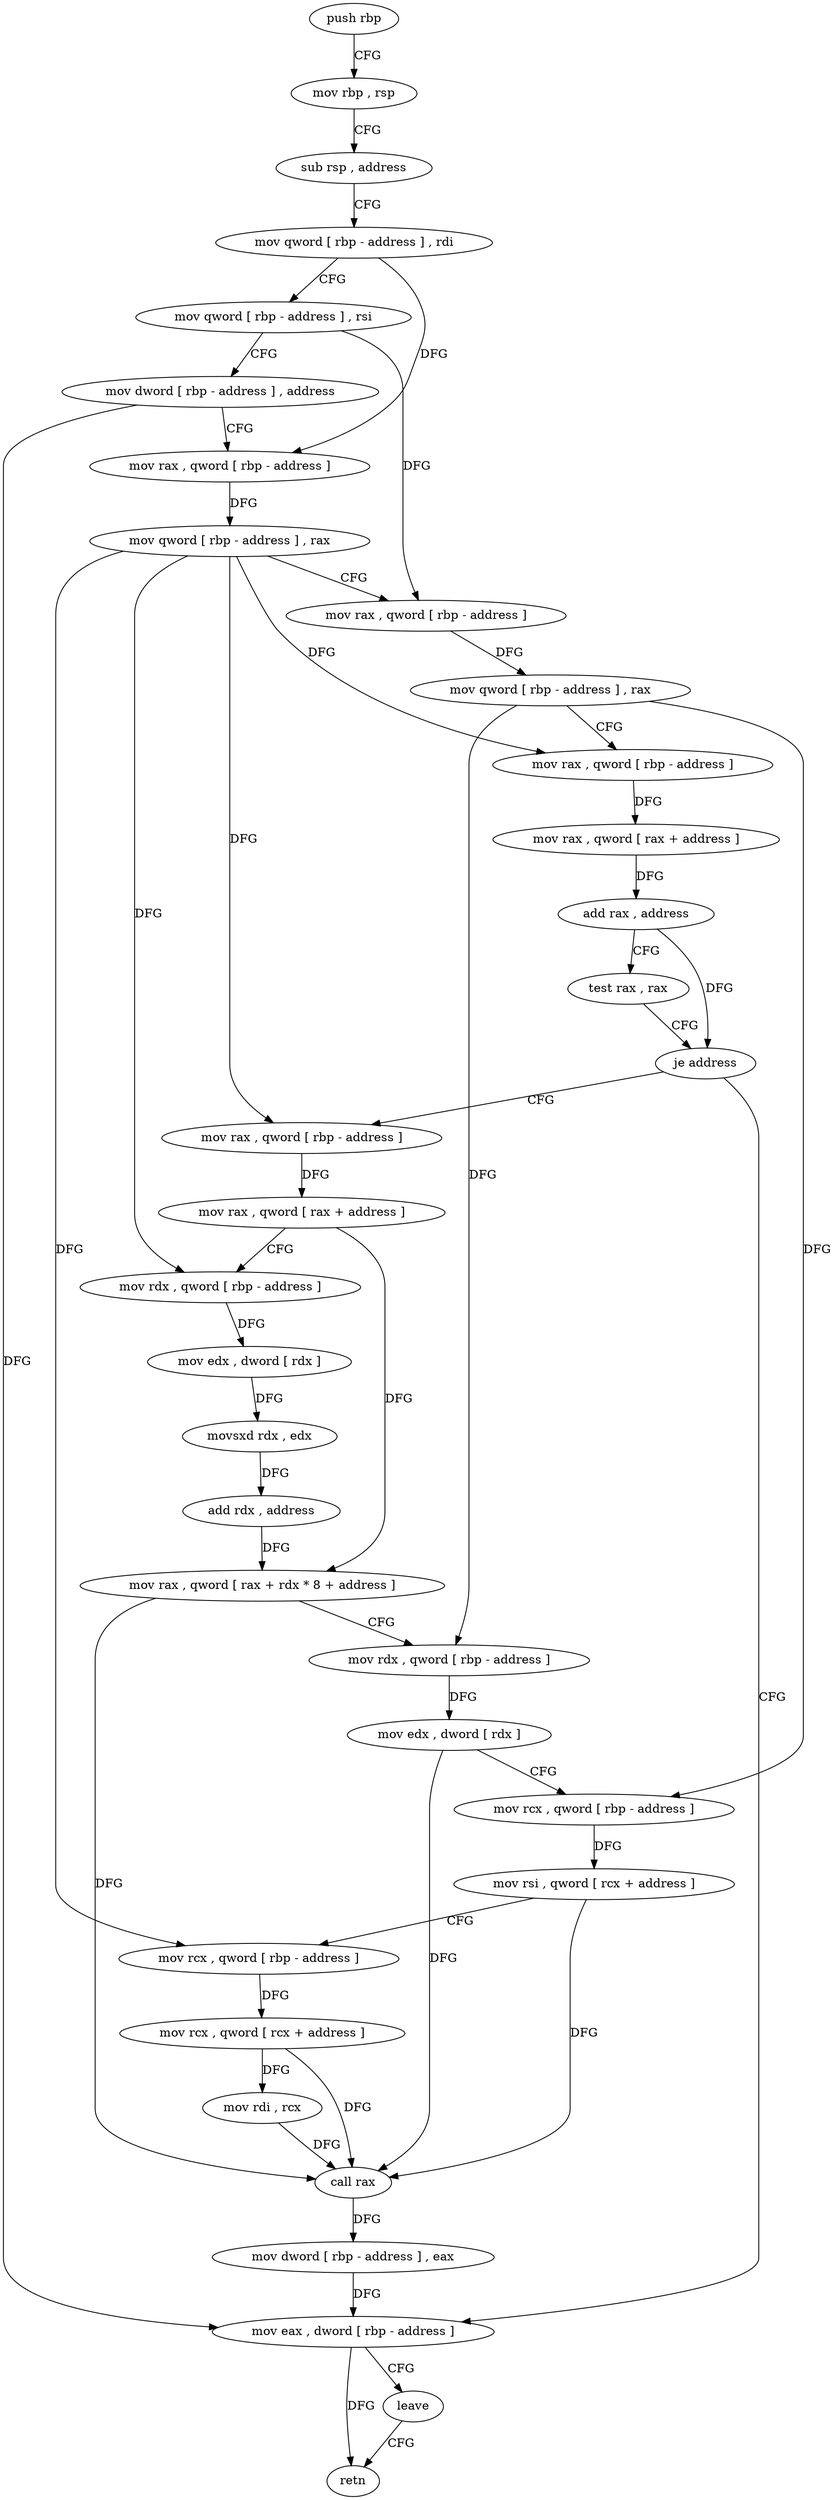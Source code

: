 digraph "func" {
"78844" [label = "push rbp" ]
"78845" [label = "mov rbp , rsp" ]
"78848" [label = "sub rsp , address" ]
"78852" [label = "mov qword [ rbp - address ] , rdi" ]
"78856" [label = "mov qword [ rbp - address ] , rsi" ]
"78860" [label = "mov dword [ rbp - address ] , address" ]
"78867" [label = "mov rax , qword [ rbp - address ]" ]
"78871" [label = "mov qword [ rbp - address ] , rax" ]
"78875" [label = "mov rax , qword [ rbp - address ]" ]
"78879" [label = "mov qword [ rbp - address ] , rax" ]
"78883" [label = "mov rax , qword [ rbp - address ]" ]
"78887" [label = "mov rax , qword [ rax + address ]" ]
"78891" [label = "add rax , address" ]
"78897" [label = "test rax , rax" ]
"78900" [label = "je address" ]
"78958" [label = "mov eax , dword [ rbp - address ]" ]
"78902" [label = "mov rax , qword [ rbp - address ]" ]
"78961" [label = "leave" ]
"78962" [label = "retn" ]
"78906" [label = "mov rax , qword [ rax + address ]" ]
"78910" [label = "mov rdx , qword [ rbp - address ]" ]
"78914" [label = "mov edx , dword [ rdx ]" ]
"78916" [label = "movsxd rdx , edx" ]
"78919" [label = "add rdx , address" ]
"78923" [label = "mov rax , qword [ rax + rdx * 8 + address ]" ]
"78928" [label = "mov rdx , qword [ rbp - address ]" ]
"78932" [label = "mov edx , dword [ rdx ]" ]
"78934" [label = "mov rcx , qword [ rbp - address ]" ]
"78938" [label = "mov rsi , qword [ rcx + address ]" ]
"78942" [label = "mov rcx , qword [ rbp - address ]" ]
"78946" [label = "mov rcx , qword [ rcx + address ]" ]
"78950" [label = "mov rdi , rcx" ]
"78953" [label = "call rax" ]
"78955" [label = "mov dword [ rbp - address ] , eax" ]
"78844" -> "78845" [ label = "CFG" ]
"78845" -> "78848" [ label = "CFG" ]
"78848" -> "78852" [ label = "CFG" ]
"78852" -> "78856" [ label = "CFG" ]
"78852" -> "78867" [ label = "DFG" ]
"78856" -> "78860" [ label = "CFG" ]
"78856" -> "78875" [ label = "DFG" ]
"78860" -> "78867" [ label = "CFG" ]
"78860" -> "78958" [ label = "DFG" ]
"78867" -> "78871" [ label = "DFG" ]
"78871" -> "78875" [ label = "CFG" ]
"78871" -> "78883" [ label = "DFG" ]
"78871" -> "78902" [ label = "DFG" ]
"78871" -> "78910" [ label = "DFG" ]
"78871" -> "78942" [ label = "DFG" ]
"78875" -> "78879" [ label = "DFG" ]
"78879" -> "78883" [ label = "CFG" ]
"78879" -> "78928" [ label = "DFG" ]
"78879" -> "78934" [ label = "DFG" ]
"78883" -> "78887" [ label = "DFG" ]
"78887" -> "78891" [ label = "DFG" ]
"78891" -> "78897" [ label = "CFG" ]
"78891" -> "78900" [ label = "DFG" ]
"78897" -> "78900" [ label = "CFG" ]
"78900" -> "78958" [ label = "CFG" ]
"78900" -> "78902" [ label = "CFG" ]
"78958" -> "78961" [ label = "CFG" ]
"78958" -> "78962" [ label = "DFG" ]
"78902" -> "78906" [ label = "DFG" ]
"78961" -> "78962" [ label = "CFG" ]
"78906" -> "78910" [ label = "CFG" ]
"78906" -> "78923" [ label = "DFG" ]
"78910" -> "78914" [ label = "DFG" ]
"78914" -> "78916" [ label = "DFG" ]
"78916" -> "78919" [ label = "DFG" ]
"78919" -> "78923" [ label = "DFG" ]
"78923" -> "78928" [ label = "CFG" ]
"78923" -> "78953" [ label = "DFG" ]
"78928" -> "78932" [ label = "DFG" ]
"78932" -> "78934" [ label = "CFG" ]
"78932" -> "78953" [ label = "DFG" ]
"78934" -> "78938" [ label = "DFG" ]
"78938" -> "78942" [ label = "CFG" ]
"78938" -> "78953" [ label = "DFG" ]
"78942" -> "78946" [ label = "DFG" ]
"78946" -> "78950" [ label = "DFG" ]
"78946" -> "78953" [ label = "DFG" ]
"78950" -> "78953" [ label = "DFG" ]
"78953" -> "78955" [ label = "DFG" ]
"78955" -> "78958" [ label = "DFG" ]
}

